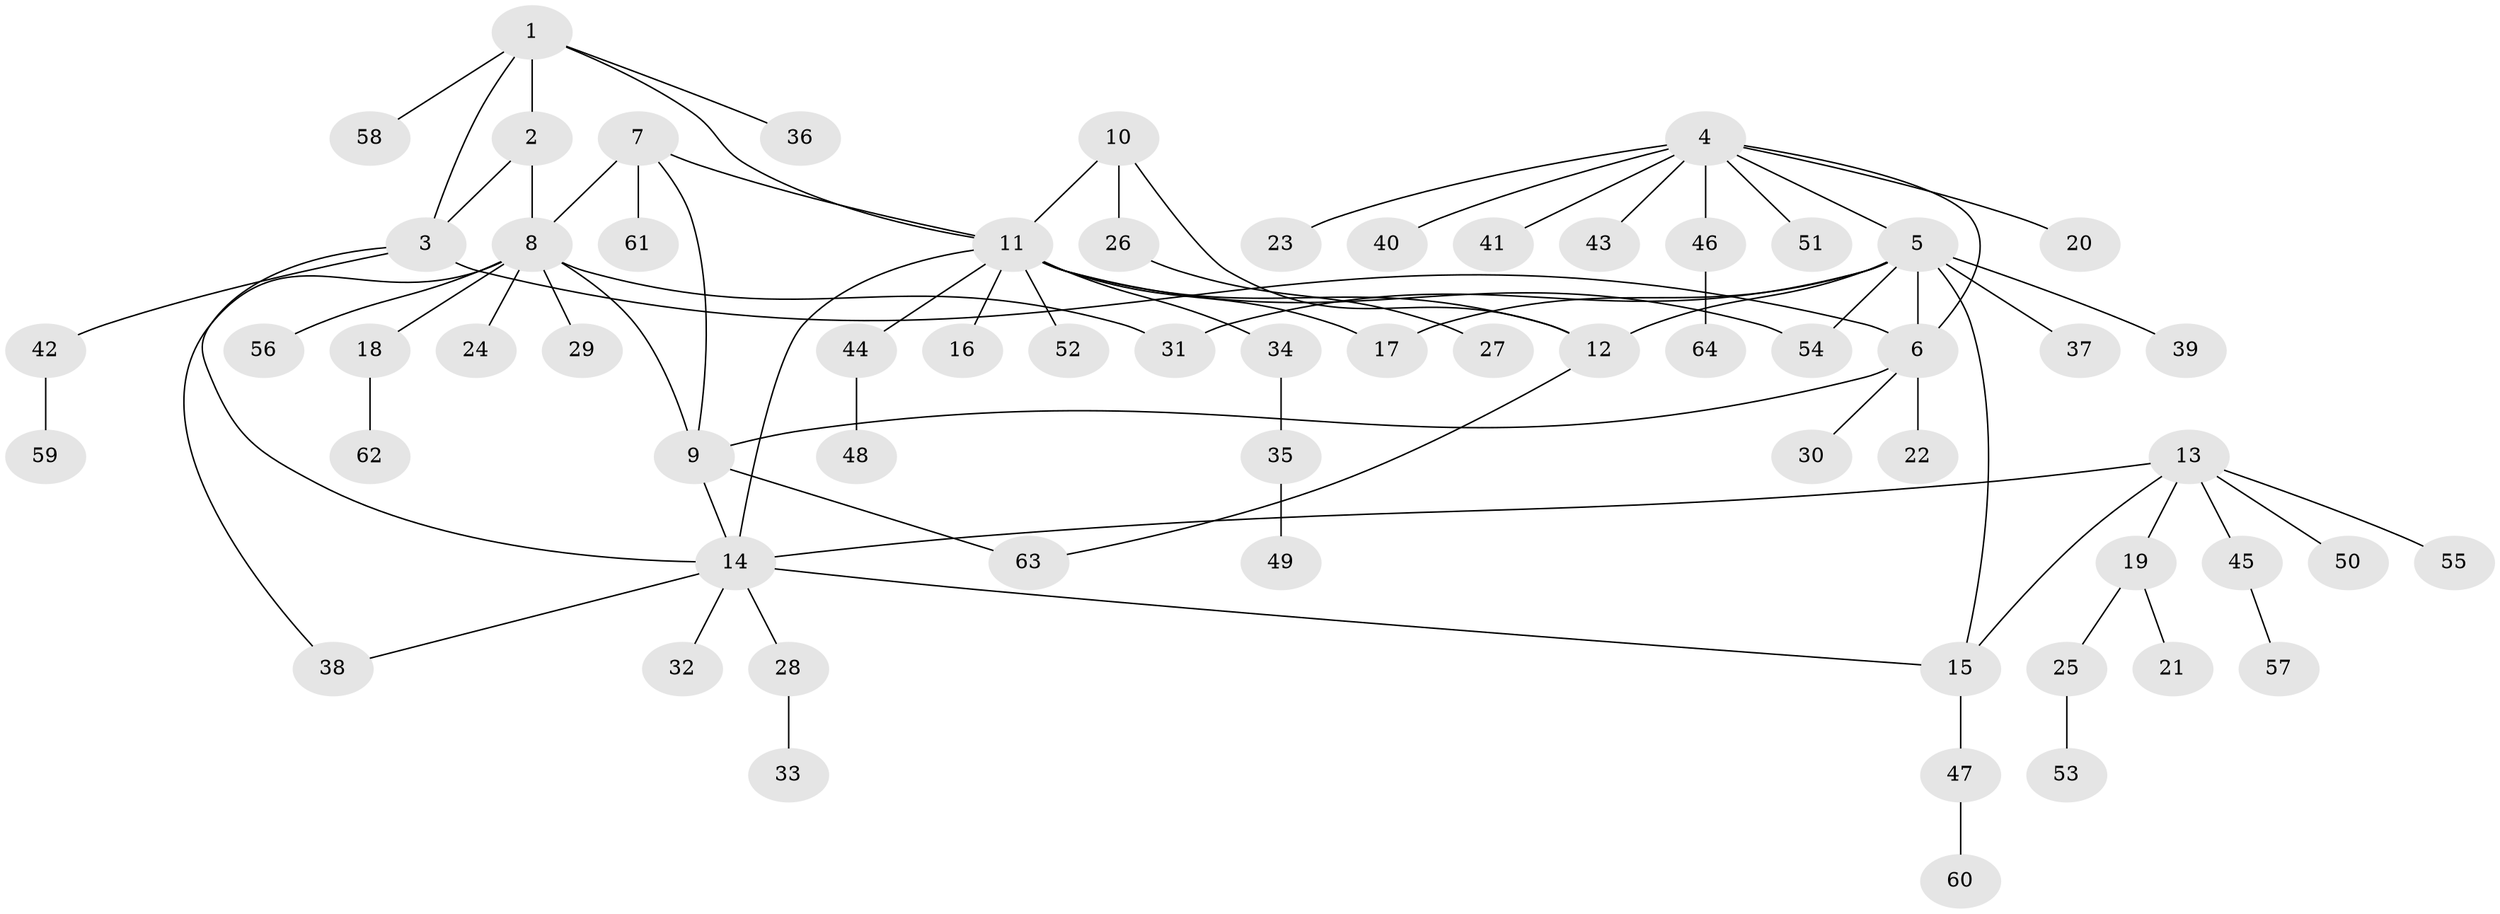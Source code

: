 // coarse degree distribution, {3: 0.1, 7: 0.05, 5: 0.2, 4: 0.15, 6: 0.05, 1: 0.45}
// Generated by graph-tools (version 1.1) at 2025/52/03/04/25 22:52:22]
// undirected, 64 vertices, 79 edges
graph export_dot {
  node [color=gray90,style=filled];
  1;
  2;
  3;
  4;
  5;
  6;
  7;
  8;
  9;
  10;
  11;
  12;
  13;
  14;
  15;
  16;
  17;
  18;
  19;
  20;
  21;
  22;
  23;
  24;
  25;
  26;
  27;
  28;
  29;
  30;
  31;
  32;
  33;
  34;
  35;
  36;
  37;
  38;
  39;
  40;
  41;
  42;
  43;
  44;
  45;
  46;
  47;
  48;
  49;
  50;
  51;
  52;
  53;
  54;
  55;
  56;
  57;
  58;
  59;
  60;
  61;
  62;
  63;
  64;
  1 -- 2;
  1 -- 3;
  1 -- 11;
  1 -- 36;
  1 -- 58;
  2 -- 3;
  2 -- 8;
  3 -- 6;
  3 -- 14;
  3 -- 42;
  4 -- 5;
  4 -- 6;
  4 -- 20;
  4 -- 23;
  4 -- 40;
  4 -- 41;
  4 -- 43;
  4 -- 46;
  4 -- 51;
  5 -- 6;
  5 -- 12;
  5 -- 15;
  5 -- 17;
  5 -- 31;
  5 -- 37;
  5 -- 39;
  5 -- 54;
  6 -- 9;
  6 -- 22;
  6 -- 30;
  7 -- 8;
  7 -- 9;
  7 -- 11;
  7 -- 61;
  8 -- 9;
  8 -- 18;
  8 -- 24;
  8 -- 29;
  8 -- 31;
  8 -- 38;
  8 -- 56;
  9 -- 14;
  9 -- 63;
  10 -- 11;
  10 -- 12;
  10 -- 26;
  11 -- 12;
  11 -- 14;
  11 -- 16;
  11 -- 17;
  11 -- 34;
  11 -- 44;
  11 -- 52;
  11 -- 54;
  12 -- 63;
  13 -- 14;
  13 -- 15;
  13 -- 19;
  13 -- 45;
  13 -- 50;
  13 -- 55;
  14 -- 15;
  14 -- 28;
  14 -- 32;
  14 -- 38;
  15 -- 47;
  18 -- 62;
  19 -- 21;
  19 -- 25;
  25 -- 53;
  26 -- 27;
  28 -- 33;
  34 -- 35;
  35 -- 49;
  42 -- 59;
  44 -- 48;
  45 -- 57;
  46 -- 64;
  47 -- 60;
}
